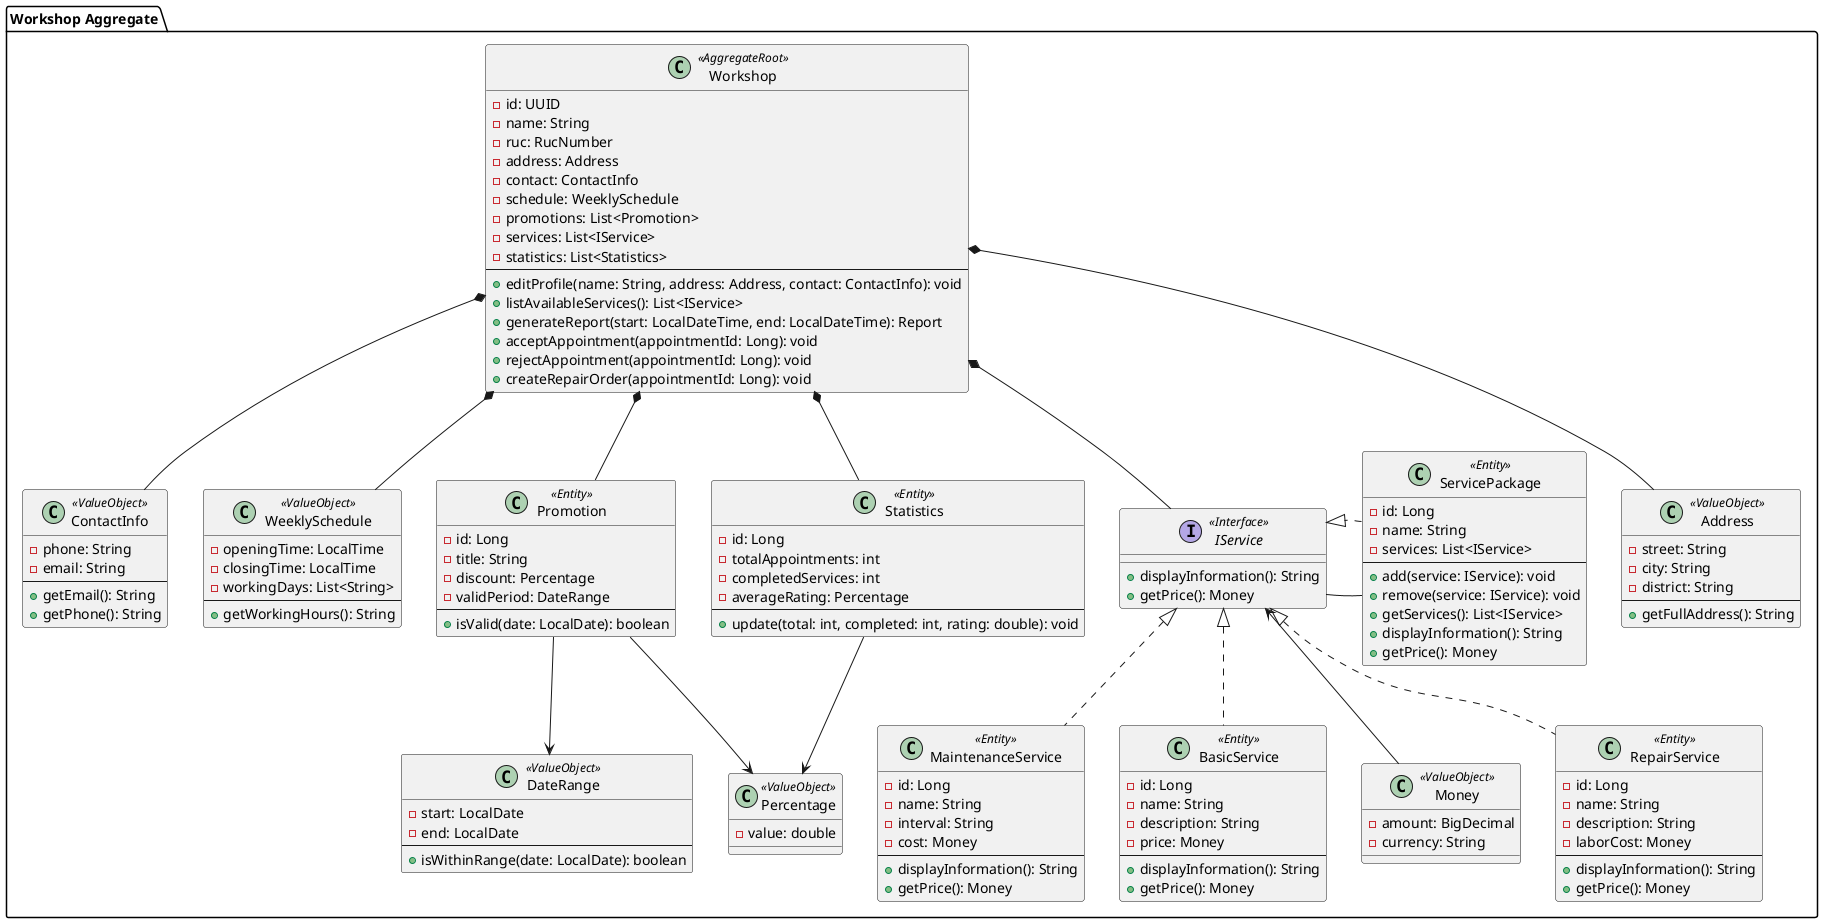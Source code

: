 @startuml Workshop BC Aggregate

package "Workshop Aggregate" {

    class Workshop <<AggregateRoot>> {
        - id: UUID
        - name: String
        - ruc: RucNumber
        - address: Address
        - contact: ContactInfo
        - schedule: WeeklySchedule
        - promotions: List<Promotion>
        - services: List<IService>
        - statistics: List<Statistics>
        --
        + editProfile(name: String, address: Address, contact: ContactInfo): void
        + listAvailableServices(): List<IService>
        + generateReport(start: LocalDateTime, end: LocalDateTime): Report
        + acceptAppointment(appointmentId: Long): void
        + rejectAppointment(appointmentId: Long): void
        + createRepairOrder(appointmentId: Long): void
    }

    class Address <<ValueObject>> {
        - street: String
        - city: String
        - district: String
        --
        + getFullAddress(): String
    }

    class ContactInfo <<ValueObject>> {
        - phone: String
        - email: String
        --
        + getEmail(): String
        + getPhone(): String
    }

    class WeeklySchedule <<ValueObject>> {
        - openingTime: LocalTime
        - closingTime: LocalTime
        - workingDays: List<String>
        --
        + getWorkingHours(): String
    }

    class Promotion <<Entity>> {
        - id: Long
        - title: String
        - discount: Percentage
        - validPeriod: DateRange
        --
        + isValid(date: LocalDate): boolean
    }

    class Statistics <<Entity>> {
        - id: Long
        - totalAppointments: int
        - completedServices: int
        - averageRating: Percentage
        --
        + update(total: int, completed: int, rating: double): void
    }

    class Percentage <<ValueObject>> {
        - value: double
    }

    class DateRange <<ValueObject>> {
        - start: LocalDate
        - end: LocalDate
        --
        + isWithinRange(date: LocalDate): boolean
    }

    class Money <<ValueObject>> {
        - amount: BigDecimal
        - currency: String
    }

    interface IService <<Interface>> {
        + displayInformation(): String
        + getPrice(): Money
    }

    class RepairService <<Entity>> {
        - id: Long
        - name: String
        - description: String
        - laborCost: Money
        --
        + displayInformation(): String
        + getPrice(): Money
    }

    class MaintenanceService <<Entity>> {
        - id: Long
        - name: String
        - interval: String
        - cost: Money
        --
        + displayInformation(): String
        + getPrice(): Money
    }

    class BasicService <<Entity>> {
        - id: Long
        - name: String
        - description: String
        - price: Money
        --
        + displayInformation(): String
        + getPrice(): Money
    }

    class ServicePackage <<Entity>> {
        - id: Long
        - name: String
        - services: List<IService>
        --
        + add(service: IService): void
        + remove(service: IService): void
        + getServices(): List<IService>
        + displayInformation(): String
        + getPrice(): Money
    }

    Workshop *-- Address
    Workshop *-- ContactInfo
    Workshop *-- WeeklySchedule
    Workshop *-- Promotion
    Workshop *-- Statistics
    Workshop *-- IService
    ServicePackage -- IService

    IService <|.. RepairService
    IService <|.. MaintenanceService
    IService <|.. BasicService
    IService <|.left. ServicePackage
    IService <-down- Money
    Statistics -down-> Percentage
    Promotion -down-> DateRange
    Promotion -down-> Percentage
}
@enduml
